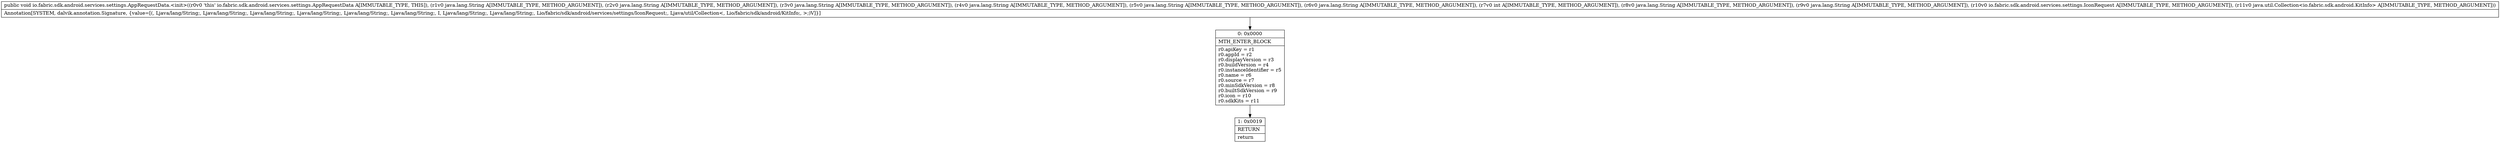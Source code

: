 digraph "CFG forio.fabric.sdk.android.services.settings.AppRequestData.\<init\>(Ljava\/lang\/String;Ljava\/lang\/String;Ljava\/lang\/String;Ljava\/lang\/String;Ljava\/lang\/String;Ljava\/lang\/String;ILjava\/lang\/String;Ljava\/lang\/String;Lio\/fabric\/sdk\/android\/services\/settings\/IconRequest;Ljava\/util\/Collection;)V" {
Node_0 [shape=record,label="{0\:\ 0x0000|MTH_ENTER_BLOCK\l|r0.apiKey = r1\lr0.appId = r2\lr0.displayVersion = r3\lr0.buildVersion = r4\lr0.instanceIdentifier = r5\lr0.name = r6\lr0.source = r7\lr0.minSdkVersion = r8\lr0.builtSdkVersion = r9\lr0.icon = r10\lr0.sdkKits = r11\l}"];
Node_1 [shape=record,label="{1\:\ 0x0019|RETURN\l|return\l}"];
MethodNode[shape=record,label="{public void io.fabric.sdk.android.services.settings.AppRequestData.\<init\>((r0v0 'this' io.fabric.sdk.android.services.settings.AppRequestData A[IMMUTABLE_TYPE, THIS]), (r1v0 java.lang.String A[IMMUTABLE_TYPE, METHOD_ARGUMENT]), (r2v0 java.lang.String A[IMMUTABLE_TYPE, METHOD_ARGUMENT]), (r3v0 java.lang.String A[IMMUTABLE_TYPE, METHOD_ARGUMENT]), (r4v0 java.lang.String A[IMMUTABLE_TYPE, METHOD_ARGUMENT]), (r5v0 java.lang.String A[IMMUTABLE_TYPE, METHOD_ARGUMENT]), (r6v0 java.lang.String A[IMMUTABLE_TYPE, METHOD_ARGUMENT]), (r7v0 int A[IMMUTABLE_TYPE, METHOD_ARGUMENT]), (r8v0 java.lang.String A[IMMUTABLE_TYPE, METHOD_ARGUMENT]), (r9v0 java.lang.String A[IMMUTABLE_TYPE, METHOD_ARGUMENT]), (r10v0 io.fabric.sdk.android.services.settings.IconRequest A[IMMUTABLE_TYPE, METHOD_ARGUMENT]), (r11v0 java.util.Collection\<io.fabric.sdk.android.KitInfo\> A[IMMUTABLE_TYPE, METHOD_ARGUMENT]))  | Annotation[SYSTEM, dalvik.annotation.Signature, \{value=[(, Ljava\/lang\/String;, Ljava\/lang\/String;, Ljava\/lang\/String;, Ljava\/lang\/String;, Ljava\/lang\/String;, Ljava\/lang\/String;, I, Ljava\/lang\/String;, Ljava\/lang\/String;, Lio\/fabric\/sdk\/android\/services\/settings\/IconRequest;, Ljava\/util\/Collection\<, Lio\/fabric\/sdk\/android\/KitInfo;, \>;)V]\}]\l}"];
MethodNode -> Node_0;
Node_0 -> Node_1;
}

